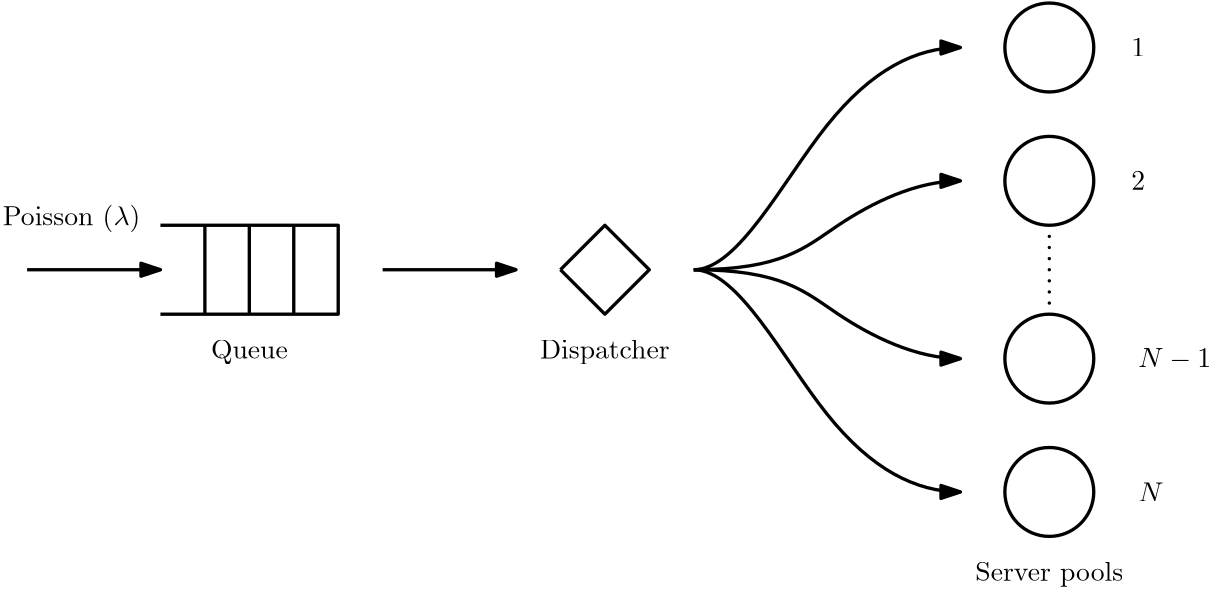 <?xml version="1.0"?>
<!DOCTYPE ipe SYSTEM "ipe.dtd">
<ipe version="70107" creator="Ipe 7.1.10">
<info created="D:20160308153913" modified="D:20160308154710"/>
<ipestyle name="basic">
<symbol name="arrow/arc(spx)">
<path stroke="sym-stroke" fill="sym-stroke" pen="sym-pen">
0 0 m
-1 0.333 l
-1 -0.333 l
h
</path>
</symbol>
<symbol name="arrow/farc(spx)">
<path stroke="sym-stroke" fill="white" pen="sym-pen">
0 0 m
-1 0.333 l
-1 -0.333 l
h
</path>
</symbol>
<symbol name="arrow/ptarc(spx)">
<path stroke="sym-stroke" fill="sym-stroke" pen="sym-pen">
0 0 m
-1 0.333 l
-0.8 0 l
-1 -0.333 l
h
</path>
</symbol>
<symbol name="arrow/fptarc(spx)">
<path stroke="sym-stroke" fill="white" pen="sym-pen">
0 0 m
-1 0.333 l
-0.8 0 l
-1 -0.333 l
h
</path>
</symbol>
<symbol name="mark/circle(sx)" transformations="translations">
<path fill="sym-stroke">
0.6 0 0 0.6 0 0 e
0.4 0 0 0.4 0 0 e
</path>
</symbol>
<symbol name="mark/disk(sx)" transformations="translations">
<path fill="sym-stroke">
0.6 0 0 0.6 0 0 e
</path>
</symbol>
<symbol name="mark/fdisk(sfx)" transformations="translations">
<group>
<path fill="sym-fill">
0.5 0 0 0.5 0 0 e
</path>
<path fill="sym-stroke" fillrule="eofill">
0.6 0 0 0.6 0 0 e
0.4 0 0 0.4 0 0 e
</path>
</group>
</symbol>
<symbol name="mark/box(sx)" transformations="translations">
<path fill="sym-stroke" fillrule="eofill">
-0.6 -0.6 m
0.6 -0.6 l
0.6 0.6 l
-0.6 0.6 l
h
-0.4 -0.4 m
0.4 -0.4 l
0.4 0.4 l
-0.4 0.4 l
h
</path>
</symbol>
<symbol name="mark/square(sx)" transformations="translations">
<path fill="sym-stroke">
-0.6 -0.6 m
0.6 -0.6 l
0.6 0.6 l
-0.6 0.6 l
h
</path>
</symbol>
<symbol name="mark/fsquare(sfx)" transformations="translations">
<group>
<path fill="sym-fill">
-0.5 -0.5 m
0.5 -0.5 l
0.5 0.5 l
-0.5 0.5 l
h
</path>
<path fill="sym-stroke" fillrule="eofill">
-0.6 -0.6 m
0.6 -0.6 l
0.6 0.6 l
-0.6 0.6 l
h
-0.4 -0.4 m
0.4 -0.4 l
0.4 0.4 l
-0.4 0.4 l
h
</path>
</group>
</symbol>
<symbol name="mark/cross(sx)" transformations="translations">
<group>
<path fill="sym-stroke">
-0.43 -0.57 m
0.57 0.43 l
0.43 0.57 l
-0.57 -0.43 l
h
</path>
<path fill="sym-stroke">
-0.43 0.57 m
0.57 -0.43 l
0.43 -0.57 l
-0.57 0.43 l
h
</path>
</group>
</symbol>
<symbol name="arrow/fnormal(spx)">
<path stroke="sym-stroke" fill="white" pen="sym-pen">
0 0 m
-1 0.333 l
-1 -0.333 l
h
</path>
</symbol>
<symbol name="arrow/pointed(spx)">
<path stroke="sym-stroke" fill="sym-stroke" pen="sym-pen">
0 0 m
-1 0.333 l
-0.8 0 l
-1 -0.333 l
h
</path>
</symbol>
<symbol name="arrow/fpointed(spx)">
<path stroke="sym-stroke" fill="white" pen="sym-pen">
0 0 m
-1 0.333 l
-0.8 0 l
-1 -0.333 l
h
</path>
</symbol>
<symbol name="arrow/linear(spx)">
<path stroke="sym-stroke" pen="sym-pen">
-1 0.333 m
0 0 l
-1 -0.333 l
</path>
</symbol>
<symbol name="arrow/fdouble(spx)">
<path stroke="sym-stroke" fill="white" pen="sym-pen">
0 0 m
-1 0.333 l
-1 -0.333 l
h
-1 0 m
-2 0.333 l
-2 -0.333 l
h
</path>
</symbol>
<symbol name="arrow/double(spx)">
<path stroke="sym-stroke" fill="sym-stroke" pen="sym-pen">
0 0 m
-1 0.333 l
-1 -0.333 l
h
-1 0 m
-2 0.333 l
-2 -0.333 l
h
</path>
</symbol>
<pen name="heavier" value="0.8"/>
<pen name="fat" value="1.2"/>
<pen name="ultrafat" value="2"/>
<symbolsize name="large" value="5"/>
<symbolsize name="small" value="2"/>
<symbolsize name="tiny" value="1.1"/>
<arrowsize name="large" value="10"/>
<arrowsize name="small" value="5"/>
<arrowsize name="tiny" value="3"/>
<color name="red" value="1 0 0"/>
<color name="green" value="0 1 0"/>
<color name="blue" value="0 0 1"/>
<color name="yellow" value="1 1 0"/>
<color name="orange" value="1 0.647 0"/>
<color name="gold" value="1 0.843 0"/>
<color name="purple" value="0.627 0.125 0.941"/>
<color name="gray" value="0.745"/>
<color name="brown" value="0.647 0.165 0.165"/>
<color name="navy" value="0 0 0.502"/>
<color name="pink" value="1 0.753 0.796"/>
<color name="seagreen" value="0.18 0.545 0.341"/>
<color name="turquoise" value="0.251 0.878 0.816"/>
<color name="violet" value="0.933 0.51 0.933"/>
<color name="darkblue" value="0 0 0.545"/>
<color name="darkcyan" value="0 0.545 0.545"/>
<color name="darkgray" value="0.663"/>
<color name="darkgreen" value="0 0.392 0"/>
<color name="darkmagenta" value="0.545 0 0.545"/>
<color name="darkorange" value="1 0.549 0"/>
<color name="darkred" value="0.545 0 0"/>
<color name="lightblue" value="0.678 0.847 0.902"/>
<color name="lightcyan" value="0.878 1 1"/>
<color name="lightgray" value="0.827"/>
<color name="lightgreen" value="0.565 0.933 0.565"/>
<color name="lightyellow" value="1 1 0.878"/>
<dashstyle name="dashed" value="[4] 0"/>
<dashstyle name="dotted" value="[1 3] 0"/>
<dashstyle name="dash dotted" value="[4 2 1 2] 0"/>
<dashstyle name="dash dot dotted" value="[4 2 1 2 1 2] 0"/>
<textsize name="large" value="\large"/>
<textsize name="Large" value="\Large"/>
<textsize name="LARGE" value="\LARGE"/>
<textsize name="huge" value="\huge"/>
<textsize name="Huge" value="\Huge"/>
<textsize name="small" value="\small"/>
<textsize name="footnote" value="\footnotesize"/>
<textsize name="tiny" value="\tiny"/>
<textstyle name="center" begin="\begin{center}" end="\end{center}"/>
<textstyle name="itemize" begin="\begin{itemize}" end="\end{itemize}"/>
<textstyle name="item" begin="\begin{itemize}\item{}" end="\end{itemize}"/>
<gridsize name="4 pts" value="4"/>
<gridsize name="8 pts (~3 mm)" value="8"/>
<gridsize name="16 pts (~6 mm)" value="16"/>
<gridsize name="32 pts (~12 mm)" value="32"/>
<gridsize name="10 pts (~3.5 mm)" value="10"/>
<gridsize name="20 pts (~7 mm)" value="20"/>
<gridsize name="14 pts (~5 mm)" value="14"/>
<gridsize name="28 pts (~10 mm)" value="28"/>
<gridsize name="56 pts (~20 mm)" value="56"/>
<anglesize name="90 deg" value="90"/>
<anglesize name="60 deg" value="60"/>
<anglesize name="45 deg" value="45"/>
<anglesize name="30 deg" value="30"/>
<anglesize name="22.5 deg" value="22.5"/>
<opacity name="10%" value="0.1"/>
<opacity name="30%" value="0.3"/>
<opacity name="50%" value="0.5"/>
<opacity name="75%" value="0.75"/>
<tiling name="falling" angle="-60" step="4" width="1"/>
<tiling name="rising" angle="30" step="4" width="1"/>
</ipestyle>
<page>
<layer name="alpha"/>
<view layers="alpha" active="alpha"/>
<view layers="alpha" active="alpha"/>
<path layer="alpha" matrix="1 0 0 1 -48 16" stroke="black" pen="fat">
128 640 m
192 640 l
192 608 l
128 608 l
</path>
<path matrix="1 0 0 1 -48 16" stroke="black" pen="fat">
176 640 m
176 608 l
</path>
<path matrix="1 0 0 1 -48 16" stroke="black" pen="fat">
160 640 m
160 608 l
</path>
<path matrix="1 0 0 1 -48 16" stroke="black" pen="fat">
144 640 m
144 608 l
</path>
<path matrix="0.6 0 0 1 -6.4 16" stroke="black" pen="fat" arrow="normal/normal">
64 624 m
144 624 l
</path>
<path matrix="1 0 0 1 -32 16" stroke="black" pen="fat" arrow="normal/normal">
192 624 m
240 624 l
</path>
<path matrix="1 0 0 1 16 0" stroke="black" pen="fat">
16 0 0 16 384 720 e
</path>
<path matrix="1 0 0 1 16 0" stroke="black" pen="fat">
16 0 0 16 384 672 e
</path>
<path matrix="1 0 0 1 16 32" stroke="black" pen="fat">
16 0 0 16 384 576 e
</path>
<path matrix="1 0 0 1 16 32" stroke="black" pen="fat">
16 0 0 16 384 528 e
</path>
<path matrix="1 0 0 1 -16 0" stroke="black" pen="fat">
240 640 m
256 656 l
272 640 l
256 624 l
240 640 l
</path>
<path stroke="black" pen="fat" arrow="normal/normal">
272 640 m
288 640
320 704
352 720
368 720 c
</path>
<path stroke="black" pen="fat" arrow="normal/normal">
272 640 m
288 640
320 576
352 560
368 560 c
</path>
<path stroke="black" pen="fat" arrow="normal/normal">
272 640 m
304 640
320 624
352 608
368 608 c
</path>
<path stroke="black" pen="fat" arrow="normal/normal">
272 640 m
304 640
320 656
352 672
368 672 c
</path>
<path stroke="black" pen="fat" cap="1">
400 628 m
400 628 l
</path>
<path stroke="black" pen="fat" cap="1">
400 632 m
400 632 l
</path>
<path stroke="black" pen="fat" cap="1">
400 636 m
400 636 l
</path>
<path stroke="black" pen="fat" cap="1">
400 640 m
400 640 l
</path>
<path stroke="black" pen="fat" cap="1">
400 644 m
400 644 l
</path>
<path stroke="black" pen="fat" cap="1">
400 648 m
400 648 l
</path>
<path stroke="black" pen="fat" cap="1">
400 652 m
400 652 l
</path>
<text matrix="1 0 0 1 32 0" pos="16 656" stroke="black" type="label" width="49.509" height="7.473" depth="2.49" halign="center" valign="baseline">Poisson ($\lambda$)</text>
<text matrix="1 0 0 1 32 16" pos="80 592" stroke="black" type="label" width="27.674" height="6.815" depth="1.93" halign="center" valign="baseline">Queue</text>
<text matrix="1 0 0 1 16 16" pos="224 592" stroke="black" type="label" width="46.714" height="6.926" depth="1.93" halign="center" valign="baseline">Dispatcher</text>
<text matrix="1 0 0 1 16 16" pos="384 512" stroke="black" type="label" width="53.245" height="6.926" depth="1.93" halign="center" valign="baseline">Server pools</text>
<text pos="432 720" stroke="black" type="label" width="4.981" height="6.42" depth="0" halign="center" valign="center">1</text>
<text pos="432 672" stroke="black" type="label" width="4.981" height="6.42" depth="0" halign="center" valign="center">2</text>
<text pos="432 608" stroke="black" type="label" width="26.249" height="6.808" depth="0.83" valign="center">$N-1$</text>
<text pos="432 560" stroke="black" type="label" width="9.091" height="6.808" depth="0" valign="center">$N$</text>
</page>
</ipe>
